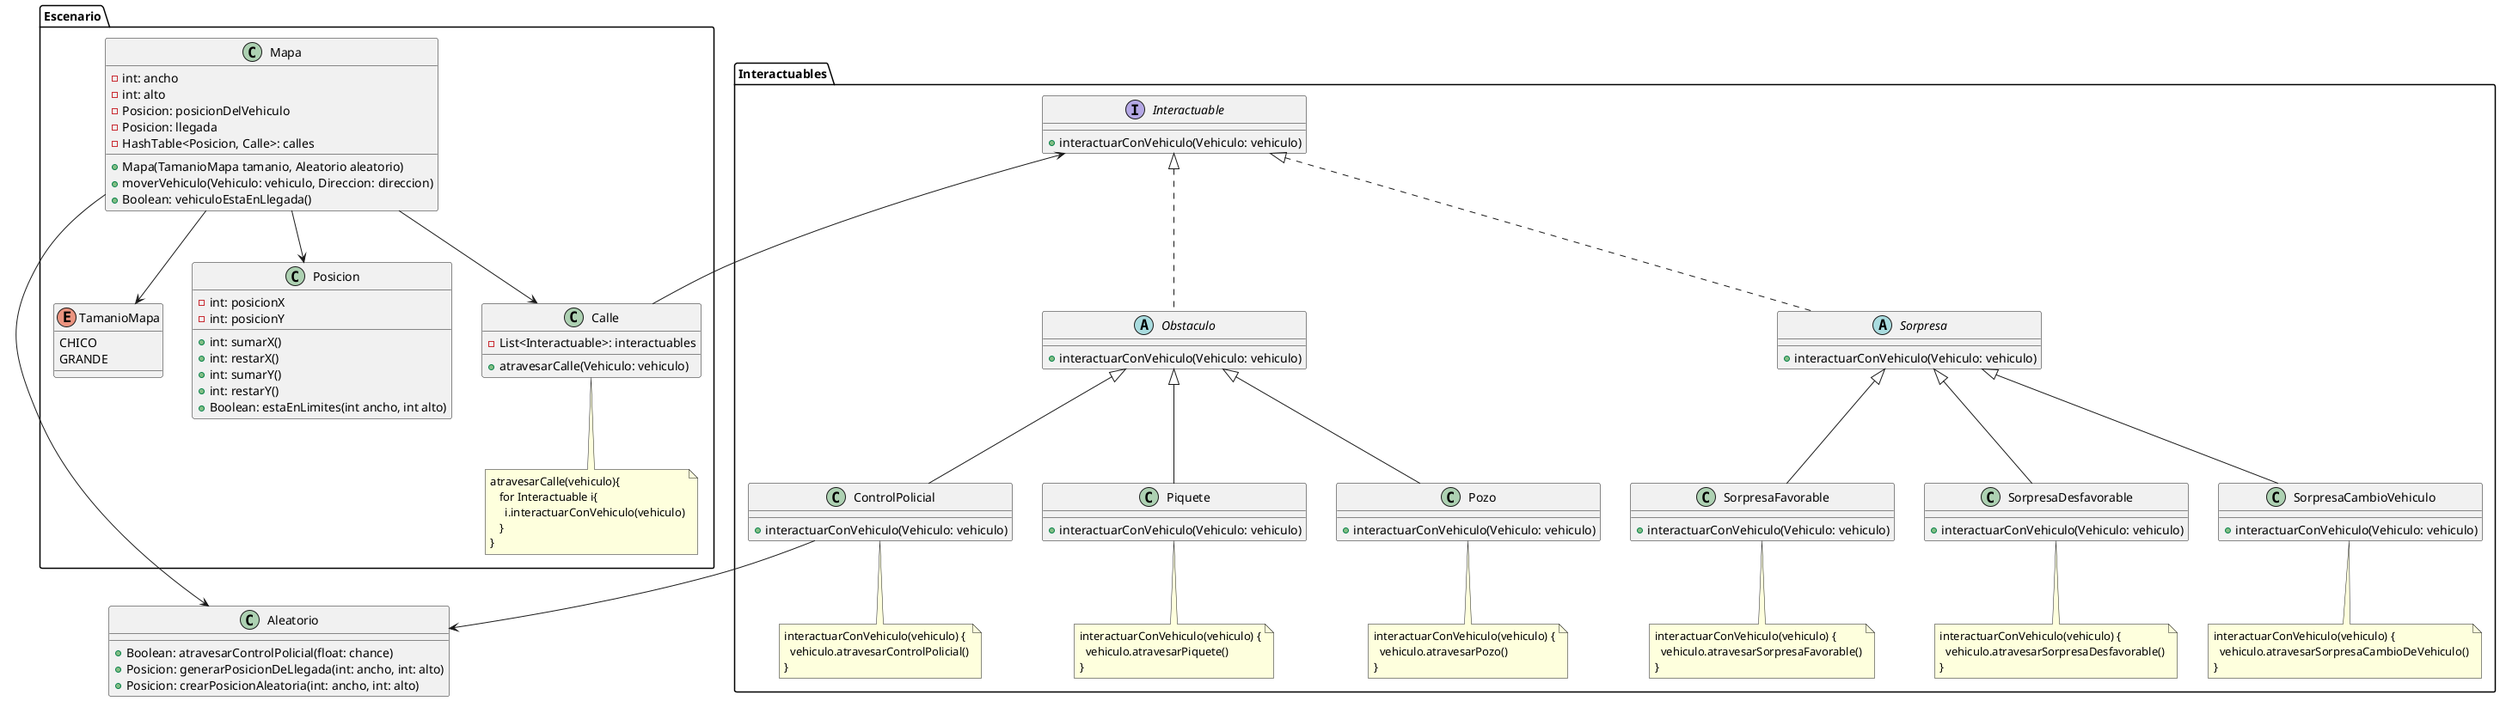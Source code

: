 @startuml
'https://plantuml.com/class-diagram

namespace Escenario {
    class Mapa {
        -int: ancho
        -int: alto
        -Posicion: posicionDelVehiculo
        -Posicion: llegada
        -HashTable<Posicion, Calle>: calles

        +Mapa(TamanioMapa tamanio, Aleatorio aleatorio)
        +moverVehiculo(Vehiculo: vehiculo, Direccion: direccion)
        +Boolean: vehiculoEstaEnLlegada()
    }
    enum TamanioMapa {
        CHICO
        GRANDE
    }
    Mapa --> TamanioMapa
    class Calle {
        -List<Interactuable>: interactuables
        +atravesarCalle(Vehiculo: vehiculo)
    }
    Mapa --> Calle
    note bottom of Calle: atravesarCalle(vehiculo){\n   for Interactuable i{\n     i.interactuarConVehiculo(vehiculo)\n   }\n}
    class Posicion {
        -int: posicionX
        -int: posicionY
        +int: sumarX()
        +int: restarX()
        +int: sumarY()
        +int: restarY()
        +Boolean: estaEnLimites(int ancho, int alto)
    }
    Mapa --> Posicion
}
namespace Interactuables {
    interface Interactuable {
        +interactuarConVehiculo(Vehiculo: vehiculo)
    }
    Interactuable <-- Escenario.Calle
    abstract Obstaculo {
        +interactuarConVehiculo(Vehiculo: vehiculo)
    }
    abstract Obstaculo implements Interactuable

    class ControlPolicial {
        +interactuarConVehiculo(Vehiculo: vehiculo)
    }
    class ControlPolicial extends Obstaculo
    note bottom of ControlPolicial: interactuarConVehiculo(vehiculo) {\n  vehiculo.atravesarControlPolicial()\n}

    class Piquete {
        +interactuarConVehiculo(Vehiculo: vehiculo)
    }
    class Piquete extends Obstaculo
    note bottom of Piquete: interactuarConVehiculo(vehiculo) {\n  vehiculo.atravesarPiquete()\n}

    class Pozo {
        +interactuarConVehiculo(Vehiculo: vehiculo)
    }
    class Pozo extends Obstaculo
    note bottom of Pozo: interactuarConVehiculo(vehiculo) {\n  vehiculo.atravesarPozo()\n}

    abstract Sorpresa {
        +interactuarConVehiculo(Vehiculo: vehiculo)
    }
    abstract Sorpresa implements Interactuable

    class SorpresaFavorable {
        +interactuarConVehiculo(Vehiculo: vehiculo)
    }
    class SorpresaFavorable extends Sorpresa
    note bottom of SorpresaFavorable: interactuarConVehiculo(vehiculo) {\n  vehiculo.atravesarSorpresaFavorable()\n}

    class SorpresaDesfavorable {
        +interactuarConVehiculo(Vehiculo: vehiculo)
    }
    class SorpresaDesfavorable extends Sorpresa
    note bottom of SorpresaDesfavorable: interactuarConVehiculo(vehiculo) {\n  vehiculo.atravesarSorpresaDesfavorable()\n}

    class SorpresaCambioVehiculo {
        +interactuarConVehiculo(Vehiculo: vehiculo)
    }
    class SorpresaCambioVehiculo extends Sorpresa
    note bottom of SorpresaCambioVehiculo: interactuarConVehiculo(vehiculo) {\n  vehiculo.atravesarSorpresaCambioDeVehiculo()\n}

}
class Aleatorio {
    +Boolean: atravesarControlPolicial(float: chance)
    +Posicion: generarPosicionDeLlegada(int: ancho, int: alto)
    +Posicion: crearPosicionAleatoria(int: ancho, int: alto)
}
Escenario.Mapa --> Aleatorio
Interactuables.ControlPolicial --> Aleatorio

@enduml